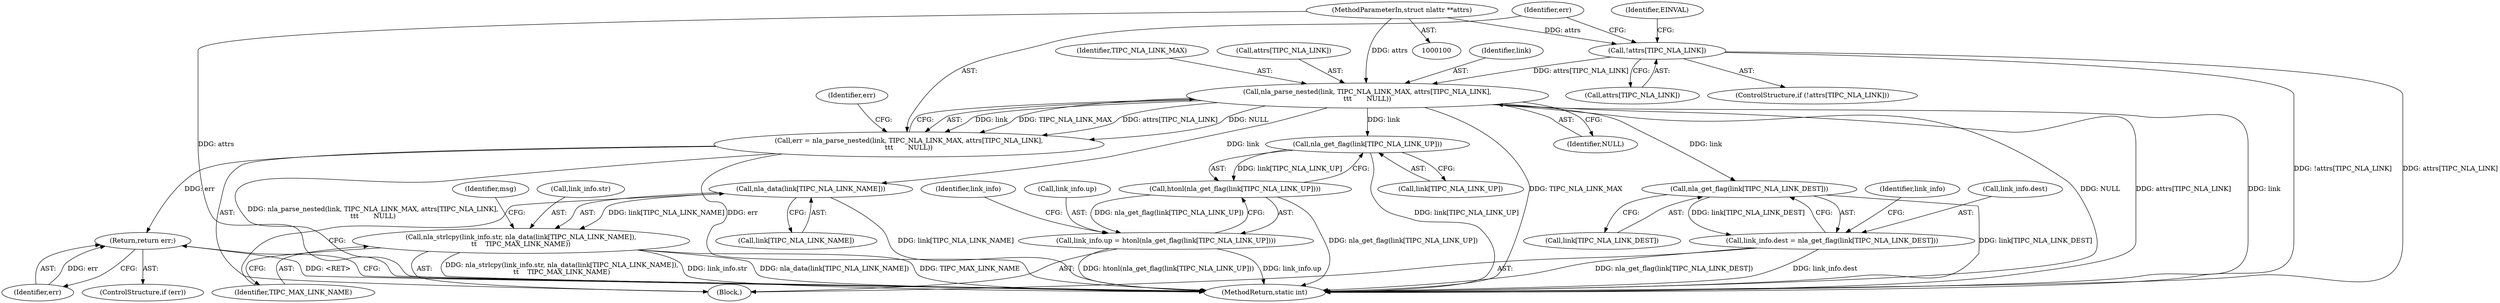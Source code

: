 digraph "0_linux_5d2be1422e02ccd697ccfcd45c85b4a26e6178e2@pointer" {
"1000117" [label="(Call,nla_parse_nested(link, TIPC_NLA_LINK_MAX, attrs[TIPC_NLA_LINK],\n\t\t\t       NULL))"];
"1000108" [label="(Call,!attrs[TIPC_NLA_LINK])"];
"1000102" [label="(MethodParameterIn,struct nlattr **attrs)"];
"1000115" [label="(Call,err = nla_parse_nested(link, TIPC_NLA_LINK_MAX, attrs[TIPC_NLA_LINK],\n\t\t\t       NULL))"];
"1000126" [label="(Return,return err;)"];
"1000132" [label="(Call,nla_get_flag(link[TIPC_NLA_LINK_DEST]))"];
"1000128" [label="(Call,link_info.dest = nla_get_flag(link[TIPC_NLA_LINK_DEST]))"];
"1000141" [label="(Call,nla_get_flag(link[TIPC_NLA_LINK_UP]))"];
"1000140" [label="(Call,htonl(nla_get_flag(link[TIPC_NLA_LINK_UP])))"];
"1000136" [label="(Call,link_info.up = htonl(nla_get_flag(link[TIPC_NLA_LINK_UP])))"];
"1000149" [label="(Call,nla_data(link[TIPC_NLA_LINK_NAME]))"];
"1000145" [label="(Call,nla_strlcpy(link_info.str, nla_data(link[TIPC_NLA_LINK_NAME]),\n\t\t    TIPC_MAX_LINK_NAME))"];
"1000118" [label="(Identifier,link)"];
"1000126" [label="(Return,return err;)"];
"1000125" [label="(Identifier,err)"];
"1000128" [label="(Call,link_info.dest = nla_get_flag(link[TIPC_NLA_LINK_DEST]))"];
"1000145" [label="(Call,nla_strlcpy(link_info.str, nla_data(link[TIPC_NLA_LINK_NAME]),\n\t\t    TIPC_MAX_LINK_NAME))"];
"1000119" [label="(Identifier,TIPC_NLA_LINK_MAX)"];
"1000114" [label="(Identifier,EINVAL)"];
"1000115" [label="(Call,err = nla_parse_nested(link, TIPC_NLA_LINK_MAX, attrs[TIPC_NLA_LINK],\n\t\t\t       NULL))"];
"1000127" [label="(Identifier,err)"];
"1000120" [label="(Call,attrs[TIPC_NLA_LINK])"];
"1000108" [label="(Call,!attrs[TIPC_NLA_LINK])"];
"1000117" [label="(Call,nla_parse_nested(link, TIPC_NLA_LINK_MAX, attrs[TIPC_NLA_LINK],\n\t\t\t       NULL))"];
"1000132" [label="(Call,nla_get_flag(link[TIPC_NLA_LINK_DEST]))"];
"1000123" [label="(Identifier,NULL)"];
"1000137" [label="(Call,link_info.up)"];
"1000149" [label="(Call,nla_data(link[TIPC_NLA_LINK_NAME]))"];
"1000142" [label="(Call,link[TIPC_NLA_LINK_UP])"];
"1000136" [label="(Call,link_info.up = htonl(nla_get_flag(link[TIPC_NLA_LINK_UP])))"];
"1000164" [label="(MethodReturn,static int)"];
"1000124" [label="(ControlStructure,if (err))"];
"1000133" [label="(Call,link[TIPC_NLA_LINK_DEST])"];
"1000150" [label="(Call,link[TIPC_NLA_LINK_NAME])"];
"1000107" [label="(ControlStructure,if (!attrs[TIPC_NLA_LINK]))"];
"1000147" [label="(Identifier,link_info)"];
"1000116" [label="(Identifier,err)"];
"1000146" [label="(Call,link_info.str)"];
"1000109" [label="(Call,attrs[TIPC_NLA_LINK])"];
"1000138" [label="(Identifier,link_info)"];
"1000102" [label="(MethodParameterIn,struct nlattr **attrs)"];
"1000129" [label="(Call,link_info.dest)"];
"1000141" [label="(Call,nla_get_flag(link[TIPC_NLA_LINK_UP]))"];
"1000140" [label="(Call,htonl(nla_get_flag(link[TIPC_NLA_LINK_UP])))"];
"1000157" [label="(Identifier,msg)"];
"1000103" [label="(Block,)"];
"1000153" [label="(Identifier,TIPC_MAX_LINK_NAME)"];
"1000117" -> "1000115"  [label="AST: "];
"1000117" -> "1000123"  [label="CFG: "];
"1000118" -> "1000117"  [label="AST: "];
"1000119" -> "1000117"  [label="AST: "];
"1000120" -> "1000117"  [label="AST: "];
"1000123" -> "1000117"  [label="AST: "];
"1000115" -> "1000117"  [label="CFG: "];
"1000117" -> "1000164"  [label="DDG: link"];
"1000117" -> "1000164"  [label="DDG: TIPC_NLA_LINK_MAX"];
"1000117" -> "1000164"  [label="DDG: NULL"];
"1000117" -> "1000164"  [label="DDG: attrs[TIPC_NLA_LINK]"];
"1000117" -> "1000115"  [label="DDG: link"];
"1000117" -> "1000115"  [label="DDG: TIPC_NLA_LINK_MAX"];
"1000117" -> "1000115"  [label="DDG: attrs[TIPC_NLA_LINK]"];
"1000117" -> "1000115"  [label="DDG: NULL"];
"1000108" -> "1000117"  [label="DDG: attrs[TIPC_NLA_LINK]"];
"1000102" -> "1000117"  [label="DDG: attrs"];
"1000117" -> "1000132"  [label="DDG: link"];
"1000117" -> "1000141"  [label="DDG: link"];
"1000117" -> "1000149"  [label="DDG: link"];
"1000108" -> "1000107"  [label="AST: "];
"1000108" -> "1000109"  [label="CFG: "];
"1000109" -> "1000108"  [label="AST: "];
"1000114" -> "1000108"  [label="CFG: "];
"1000116" -> "1000108"  [label="CFG: "];
"1000108" -> "1000164"  [label="DDG: !attrs[TIPC_NLA_LINK]"];
"1000108" -> "1000164"  [label="DDG: attrs[TIPC_NLA_LINK]"];
"1000102" -> "1000108"  [label="DDG: attrs"];
"1000102" -> "1000100"  [label="AST: "];
"1000102" -> "1000164"  [label="DDG: attrs"];
"1000115" -> "1000103"  [label="AST: "];
"1000116" -> "1000115"  [label="AST: "];
"1000125" -> "1000115"  [label="CFG: "];
"1000115" -> "1000164"  [label="DDG: err"];
"1000115" -> "1000164"  [label="DDG: nla_parse_nested(link, TIPC_NLA_LINK_MAX, attrs[TIPC_NLA_LINK],\n\t\t\t       NULL)"];
"1000115" -> "1000126"  [label="DDG: err"];
"1000126" -> "1000124"  [label="AST: "];
"1000126" -> "1000127"  [label="CFG: "];
"1000127" -> "1000126"  [label="AST: "];
"1000164" -> "1000126"  [label="CFG: "];
"1000126" -> "1000164"  [label="DDG: <RET>"];
"1000127" -> "1000126"  [label="DDG: err"];
"1000132" -> "1000128"  [label="AST: "];
"1000132" -> "1000133"  [label="CFG: "];
"1000133" -> "1000132"  [label="AST: "];
"1000128" -> "1000132"  [label="CFG: "];
"1000132" -> "1000164"  [label="DDG: link[TIPC_NLA_LINK_DEST]"];
"1000132" -> "1000128"  [label="DDG: link[TIPC_NLA_LINK_DEST]"];
"1000128" -> "1000103"  [label="AST: "];
"1000129" -> "1000128"  [label="AST: "];
"1000138" -> "1000128"  [label="CFG: "];
"1000128" -> "1000164"  [label="DDG: nla_get_flag(link[TIPC_NLA_LINK_DEST])"];
"1000128" -> "1000164"  [label="DDG: link_info.dest"];
"1000141" -> "1000140"  [label="AST: "];
"1000141" -> "1000142"  [label="CFG: "];
"1000142" -> "1000141"  [label="AST: "];
"1000140" -> "1000141"  [label="CFG: "];
"1000141" -> "1000164"  [label="DDG: link[TIPC_NLA_LINK_UP]"];
"1000141" -> "1000140"  [label="DDG: link[TIPC_NLA_LINK_UP]"];
"1000140" -> "1000136"  [label="AST: "];
"1000136" -> "1000140"  [label="CFG: "];
"1000140" -> "1000164"  [label="DDG: nla_get_flag(link[TIPC_NLA_LINK_UP])"];
"1000140" -> "1000136"  [label="DDG: nla_get_flag(link[TIPC_NLA_LINK_UP])"];
"1000136" -> "1000103"  [label="AST: "];
"1000137" -> "1000136"  [label="AST: "];
"1000147" -> "1000136"  [label="CFG: "];
"1000136" -> "1000164"  [label="DDG: htonl(nla_get_flag(link[TIPC_NLA_LINK_UP]))"];
"1000136" -> "1000164"  [label="DDG: link_info.up"];
"1000149" -> "1000145"  [label="AST: "];
"1000149" -> "1000150"  [label="CFG: "];
"1000150" -> "1000149"  [label="AST: "];
"1000153" -> "1000149"  [label="CFG: "];
"1000149" -> "1000164"  [label="DDG: link[TIPC_NLA_LINK_NAME]"];
"1000149" -> "1000145"  [label="DDG: link[TIPC_NLA_LINK_NAME]"];
"1000145" -> "1000103"  [label="AST: "];
"1000145" -> "1000153"  [label="CFG: "];
"1000146" -> "1000145"  [label="AST: "];
"1000153" -> "1000145"  [label="AST: "];
"1000157" -> "1000145"  [label="CFG: "];
"1000145" -> "1000164"  [label="DDG: nla_data(link[TIPC_NLA_LINK_NAME])"];
"1000145" -> "1000164"  [label="DDG: TIPC_MAX_LINK_NAME"];
"1000145" -> "1000164"  [label="DDG: nla_strlcpy(link_info.str, nla_data(link[TIPC_NLA_LINK_NAME]),\n\t\t    TIPC_MAX_LINK_NAME)"];
"1000145" -> "1000164"  [label="DDG: link_info.str"];
}
